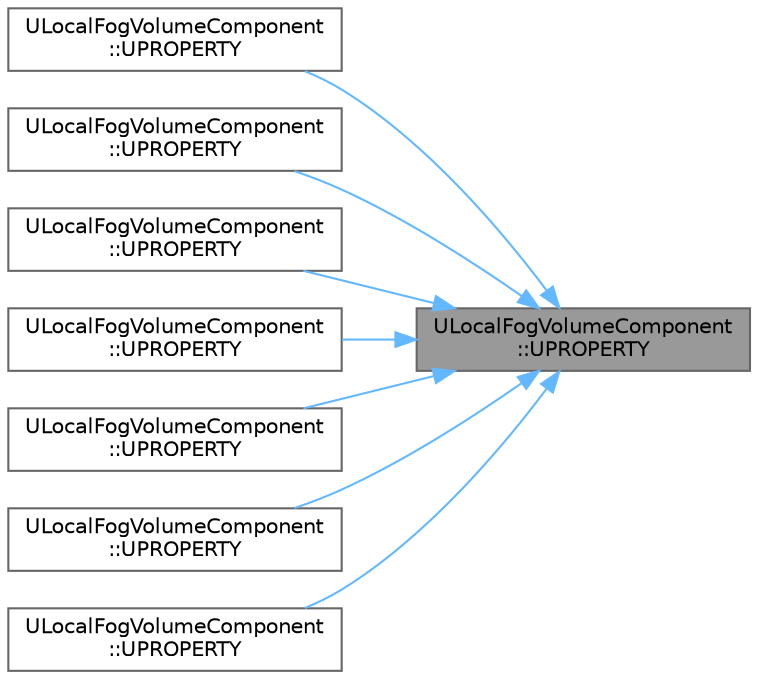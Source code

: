 digraph "ULocalFogVolumeComponent::UPROPERTY"
{
 // INTERACTIVE_SVG=YES
 // LATEX_PDF_SIZE
  bgcolor="transparent";
  edge [fontname=Helvetica,fontsize=10,labelfontname=Helvetica,labelfontsize=10];
  node [fontname=Helvetica,fontsize=10,shape=box,height=0.2,width=0.4];
  rankdir="RL";
  Node1 [id="Node000001",label="ULocalFogVolumeComponent\l::UPROPERTY",height=0.2,width=0.4,color="gray40", fillcolor="grey60", style="filled", fontcolor="black",tooltip="The density of the radial fog representing its extinction coefficient at the center of the sphere."];
  Node1 -> Node2 [id="edge1_Node000001_Node000002",dir="back",color="steelblue1",style="solid",tooltip=" "];
  Node2 [id="Node000002",label="ULocalFogVolumeComponent\l::UPROPERTY",height=0.2,width=0.4,color="grey40", fillcolor="white", style="filled",URL="$da/d91/classULocalFogVolumeComponent.html#ad512caa7363d8cf561e4da260bfbc7e1",tooltip="Controls the albedo of this fog volume."];
  Node1 -> Node3 [id="edge2_Node000001_Node000003",dir="back",color="steelblue1",style="solid",tooltip=" "];
  Node3 [id="Node000003",label="ULocalFogVolumeComponent\l::UPROPERTY",height=0.2,width=0.4,color="grey40", fillcolor="white", style="filled",URL="$da/d91/classULocalFogVolumeComponent.html#a2b0ef54f16cede50ebfebbaccde7e47e",tooltip="Controls the emissive color of this fog volume."];
  Node1 -> Node4 [id="edge3_Node000001_Node000004",dir="back",color="steelblue1",style="solid",tooltip=" "];
  Node4 [id="Node000004",label="ULocalFogVolumeComponent\l::UPROPERTY",height=0.2,width=0.4,color="grey40", fillcolor="white", style="filled",URL="$da/d91/classULocalFogVolumeComponent.html#ae9f1a258125b84ca426edec5ecd110b2",tooltip="Controls the phase G parameter, describing the directionality of the scattering within this fog volum..."];
  Node1 -> Node5 [id="edge4_Node000001_Node000005",dir="back",color="steelblue1",style="solid",tooltip=" "];
  Node5 [id="Node000005",label="ULocalFogVolumeComponent\l::UPROPERTY",height=0.2,width=0.4,color="grey40", fillcolor="white", style="filled",URL="$da/d91/classULocalFogVolumeComponent.html#abee24c70ddb64c09e397c0f03df9e75c",tooltip="The density of the radial fog representing its extinction coefficient at height 0 in the unit sphere."];
  Node1 -> Node6 [id="edge5_Node000001_Node000006",dir="back",color="steelblue1",style="solid",tooltip=" "];
  Node6 [id="Node000006",label="ULocalFogVolumeComponent\l::UPROPERTY",height=0.2,width=0.4,color="grey40", fillcolor="white", style="filled",URL="$da/d91/classULocalFogVolumeComponent.html#a5566790bfbb4e8e1384b03b73717b116",tooltip="Controls how the density decreases as height increases."];
  Node1 -> Node7 [id="edge6_Node000001_Node000007",dir="back",color="steelblue1",style="solid",tooltip=" "];
  Node7 [id="Node000007",label="ULocalFogVolumeComponent\l::UPROPERTY",height=0.2,width=0.4,color="grey40", fillcolor="white", style="filled",URL="$da/d91/classULocalFogVolumeComponent.html#a68133e6407913442d1f658ba37d01caf",tooltip="Height offset, relative to the actor Z position."];
  Node1 -> Node8 [id="edge7_Node000001_Node000008",dir="back",color="steelblue1",style="solid",tooltip=" "];
  Node8 [id="Node000008",label="ULocalFogVolumeComponent\l::UPROPERTY",height=0.2,width=0.4,color="grey40", fillcolor="white", style="filled",URL="$da/d91/classULocalFogVolumeComponent.html#a2698ad290efb4b4ee6d15176fb4c3740",tooltip="The priority can be used as a way to override the sorting by distance."];
}
